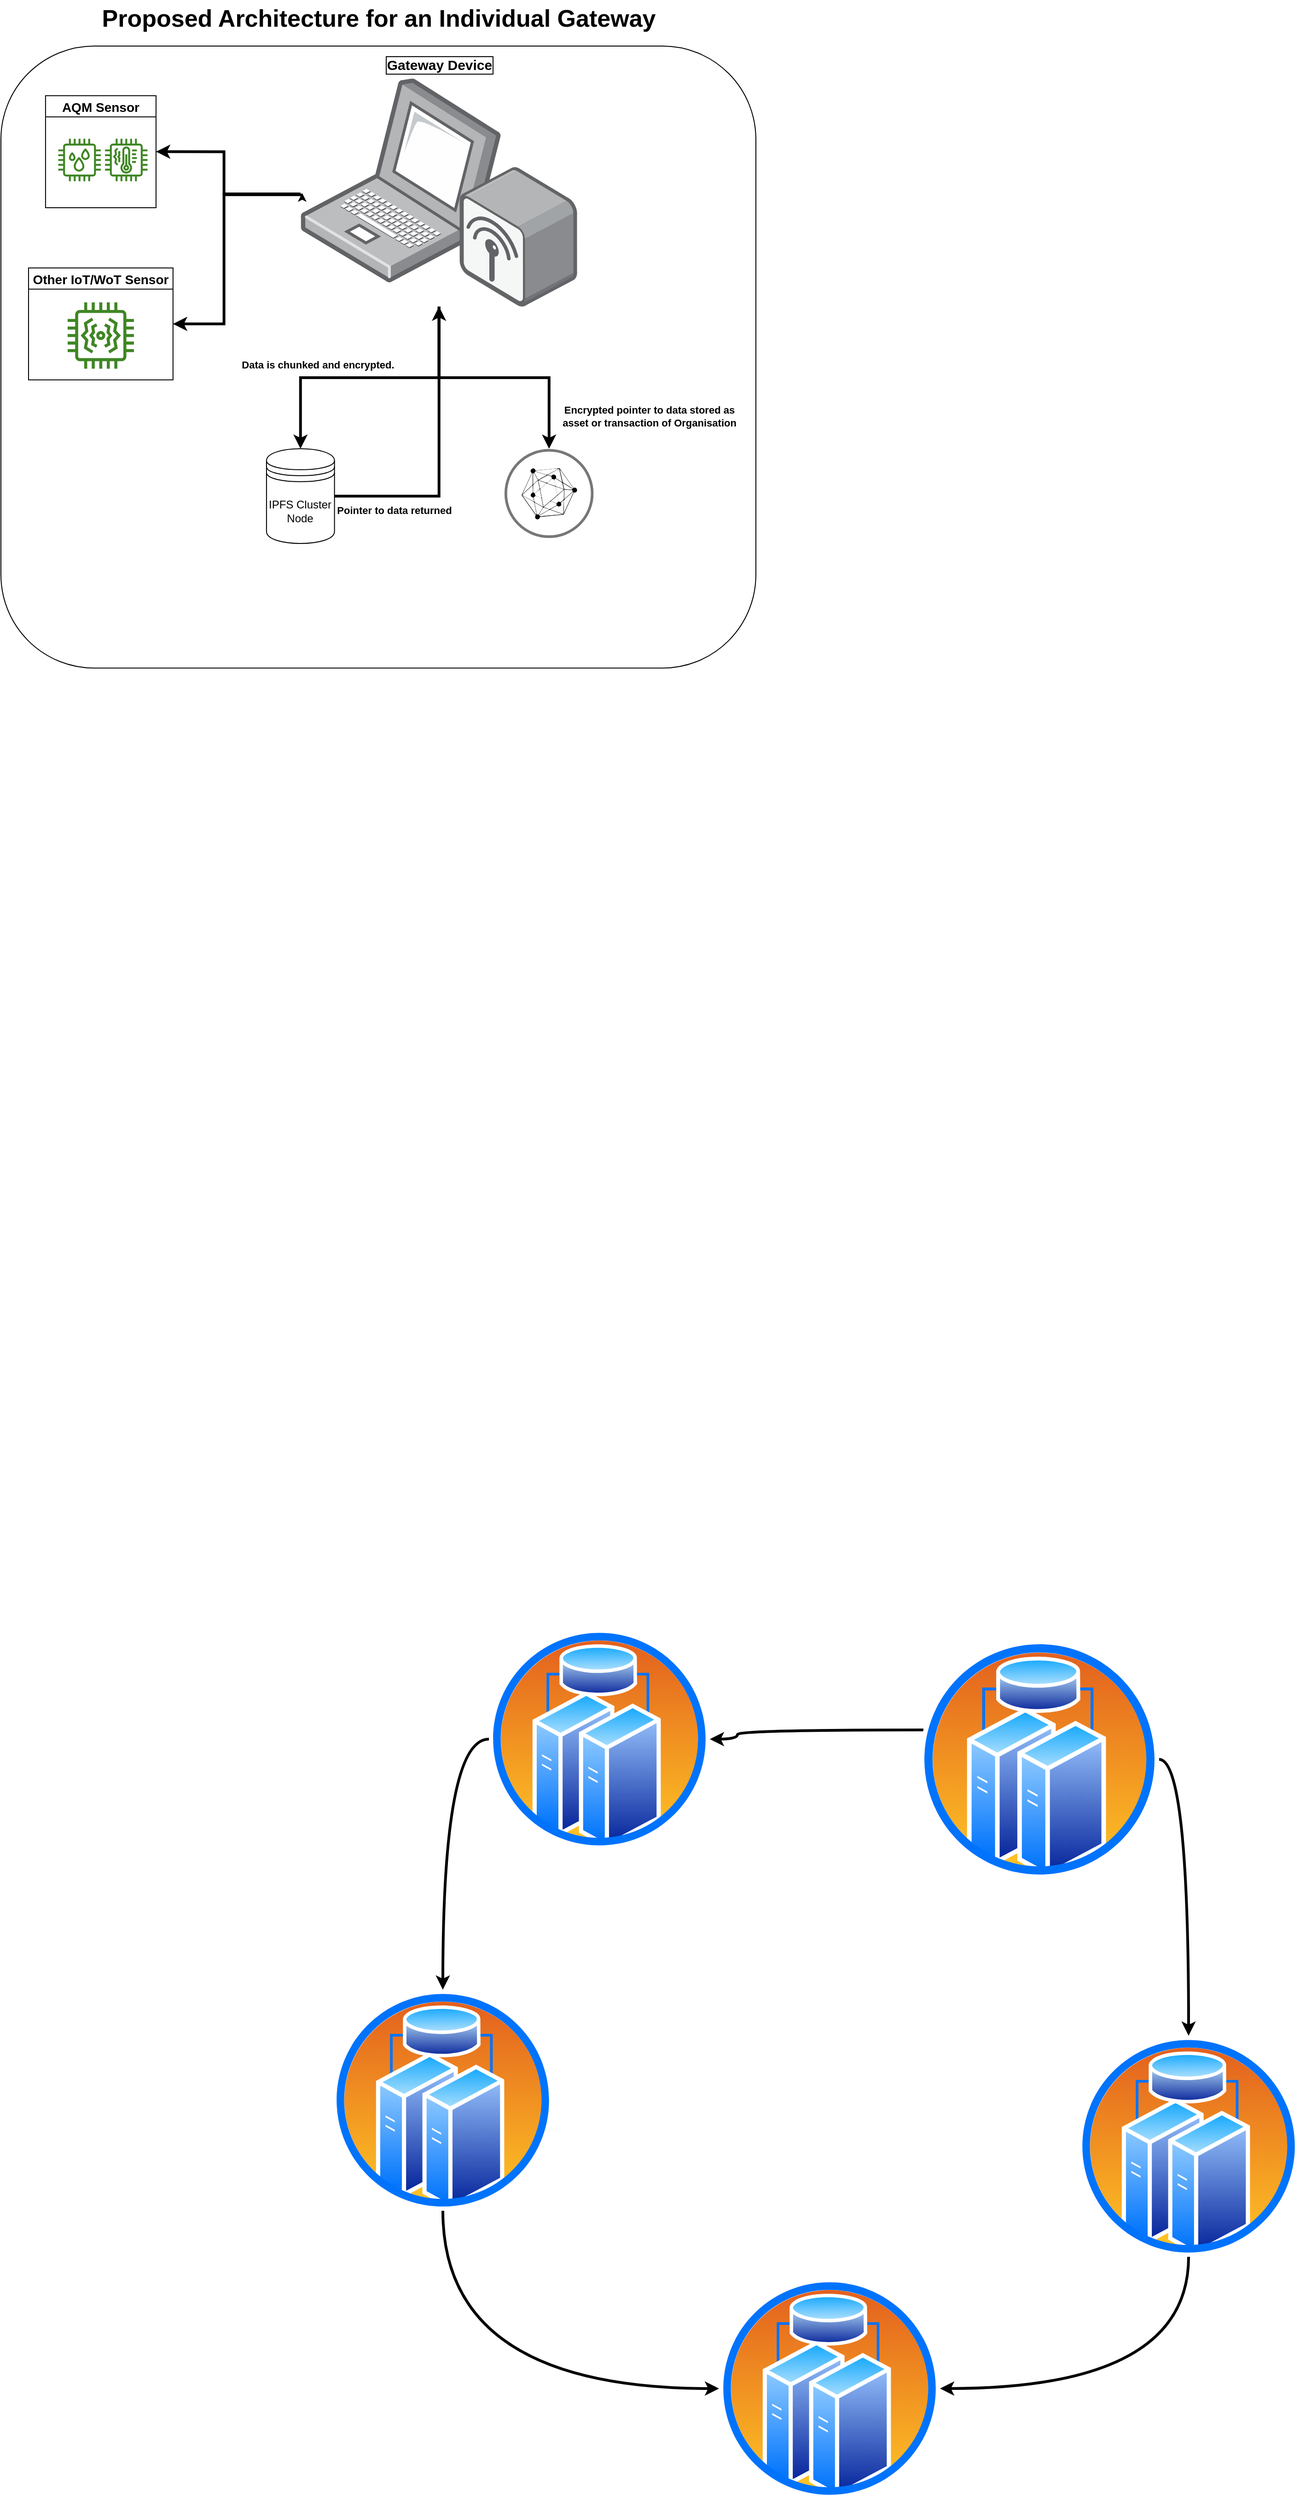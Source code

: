 <mxfile version="21.5.0" type="github">
  <diagram name="Page-1" id="aklOrfjd24qqs5W9E0Lq">
    <mxGraphModel dx="1749" dy="2597" grid="1" gridSize="10" guides="1" tooltips="1" connect="1" arrows="1" fold="1" page="1" pageScale="1" pageWidth="827" pageHeight="1169" math="0" shadow="0">
      <root>
        <mxCell id="0" />
        <mxCell id="1" parent="0" />
        <mxCell id="0mtXq6aFVz5rFMkoWRVZ-175" value="" style="group" vertex="1" connectable="0" parent="1">
          <mxGeometry x="810" y="330" width="820" height="725.22" as="geometry" />
        </mxCell>
        <mxCell id="0mtXq6aFVz5rFMkoWRVZ-174" value="&lt;b&gt;&lt;font style=&quot;font-size: 26px;&quot;&gt;Proposed Architecture for an Individual Gateway&lt;/font&gt;&lt;/b&gt;" style="text;html=1;align=center;verticalAlign=middle;resizable=0;points=[];autosize=1;strokeColor=none;fillColor=none;labelBackgroundColor=default;" vertex="1" parent="0mtXq6aFVz5rFMkoWRVZ-175">
          <mxGeometry x="95" width="630" height="40" as="geometry" />
        </mxCell>
        <mxCell id="0mtXq6aFVz5rFMkoWRVZ-172" value="&lt;br&gt;&lt;br&gt;&lt;br&gt;&lt;br&gt;&lt;br&gt;&lt;br&gt;&lt;br&gt;&lt;br&gt;&lt;br&gt;&lt;br&gt;&lt;br&gt;&lt;br&gt;&lt;br&gt;&lt;br&gt;&lt;br&gt;&lt;br&gt;&lt;br&gt;&lt;br&gt;&lt;br&gt;&lt;br&gt;&lt;br&gt;&lt;br&gt;&lt;br&gt;&lt;br&gt;&lt;br&gt;&lt;br&gt;&lt;br&gt;&lt;br&gt;&lt;br&gt;&lt;br&gt;&lt;br&gt;&lt;br&gt;&lt;br&gt;&lt;br&gt;&lt;br&gt;&lt;br&gt;&lt;br&gt;&lt;br&gt;&lt;br&gt;&lt;br&gt;" style="rounded=1;whiteSpace=wrap;html=1;container=0;" vertex="1" parent="0mtXq6aFVz5rFMkoWRVZ-175">
          <mxGeometry y="50" width="820" height="675.22" as="geometry" />
        </mxCell>
        <mxCell id="2Yd4HSy0jknkt4LKTj8f-34" value="IPFS Cluster Node" style="shape=datastore;whiteSpace=wrap;html=1;container=0;movable=1;resizable=1;rotatable=1;deletable=1;editable=1;locked=0;connectable=1;" parent="0mtXq6aFVz5rFMkoWRVZ-175" vertex="1">
          <mxGeometry x="288.462" y="487.177" width="73.846" height="102.826" as="geometry" />
        </mxCell>
        <mxCell id="0mtXq6aFVz5rFMkoWRVZ-2" value="Data is chunked and encrypted.&lt;br&gt;" style="edgeStyle=orthogonalEdgeStyle;rounded=0;orthogonalLoop=1;jettySize=auto;html=1;entryX=0.5;entryY=0;entryDx=0;entryDy=0;labelBorderColor=none;strokeWidth=3;fontStyle=1;labelBackgroundColor=#ffffff;fontColor=#000000;movable=1;resizable=1;rotatable=1;deletable=1;editable=1;locked=0;connectable=1;" edge="1" parent="0mtXq6aFVz5rFMkoWRVZ-175" source="2Yd4HSy0jknkt4LKTj8f-22" target="2Yd4HSy0jknkt4LKTj8f-34">
          <mxGeometry x="0.371" y="-14" relative="1" as="geometry">
            <mxPoint as="offset" />
          </mxGeometry>
        </mxCell>
        <mxCell id="0mtXq6aFVz5rFMkoWRVZ-96" value="&lt;font size=&quot;1&quot; color=&quot;#ffffff&quot;&gt;&lt;b style=&quot;font-size: 16px;&quot;&gt;Hyperledger Peer&lt;br&gt;Organisation A&lt;br&gt;&lt;/b&gt;&lt;/font&gt;" style="image;aspect=fixed;perimeter=ellipsePerimeter;html=1;align=center;shadow=0;dashed=0;fontColor=#4277BB;labelBackgroundColor=default;fontSize=12;spacingTop=3;image=img/lib/ibm/blockchain/hyperledger_fabric.svg;container=0;movable=1;resizable=1;rotatable=1;deletable=1;editable=1;locked=0;connectable=1;" vertex="1" parent="0mtXq6aFVz5rFMkoWRVZ-175">
          <mxGeometry x="546.923" y="487.177" width="96.923" height="96.923" as="geometry" />
        </mxCell>
        <mxCell id="2Yd4HSy0jknkt4LKTj8f-9" value="AQM Sensor" style="swimlane;movable=1;resizable=1;rotatable=1;deletable=1;editable=1;locked=0;connectable=1;fontSize=14;container=0;" parent="0mtXq6aFVz5rFMkoWRVZ-175" vertex="1">
          <mxGeometry x="48.462" y="103.916" width="120" height="121.522" as="geometry" />
        </mxCell>
        <mxCell id="2Yd4HSy0jknkt4LKTj8f-37" style="edgeStyle=orthogonalEdgeStyle;rounded=0;orthogonalLoop=1;jettySize=auto;html=1;entryX=1;entryY=0.5;entryDx=0;entryDy=0;strokeWidth=3;movable=1;resizable=1;rotatable=1;deletable=1;editable=1;locked=0;connectable=1;" parent="0mtXq6aFVz5rFMkoWRVZ-175" source="2Yd4HSy0jknkt4LKTj8f-22" target="2Yd4HSy0jknkt4LKTj8f-9" edge="1">
          <mxGeometry relative="1" as="geometry">
            <Array as="points">
              <mxPoint x="242.308" y="210.481" />
              <mxPoint x="242.308" y="164.677" />
            </Array>
          </mxGeometry>
        </mxCell>
        <mxCell id="0mtXq6aFVz5rFMkoWRVZ-112" style="edgeStyle=orthogonalEdgeStyle;rounded=0;orthogonalLoop=1;jettySize=auto;html=1;entryX=0.5;entryY=0;entryDx=0;entryDy=0;strokeWidth=3;movable=1;resizable=1;rotatable=1;deletable=1;editable=1;locked=0;connectable=1;" edge="1" parent="0mtXq6aFVz5rFMkoWRVZ-175" source="2Yd4HSy0jknkt4LKTj8f-22" target="0mtXq6aFVz5rFMkoWRVZ-96">
          <mxGeometry relative="1" as="geometry" />
        </mxCell>
        <mxCell id="0mtXq6aFVz5rFMkoWRVZ-113" value="&lt;font style=&quot;background-color: rgb(255, 255, 255);&quot; color=&quot;#000000&quot;&gt;Encrypted pointer to data stored as &lt;br&gt;asset or transaction of Organisation&lt;/font&gt;" style="edgeLabel;html=1;align=center;verticalAlign=middle;resizable=1;points=[];fontStyle=1;movable=1;rotatable=1;deletable=1;editable=1;locked=0;connectable=1;container=0;" vertex="1" connectable="0" parent="0mtXq6aFVz5rFMkoWRVZ-112">
          <mxGeometry x="0.489" y="2" relative="1" as="geometry">
            <mxPoint x="106" y="34" as="offset" />
          </mxGeometry>
        </mxCell>
        <mxCell id="2Yd4HSy0jknkt4LKTj8f-22" value="&lt;span style=&quot;font-size: 15px;&quot;&gt;Gateway Device&lt;/span&gt;" style="image;points=[];aspect=fixed;html=1;align=center;shadow=0;dashed=0;image=img/lib/allied_telesis/wireless/Laptop_Wireless.svg;verticalAlign=bottom;labelPosition=center;verticalLabelPosition=top;labelBorderColor=default;spacingLeft=2;spacingBottom=2;spacingRight=2;fontSize=15;fontStyle=1;container=0;movable=1;resizable=1;rotatable=1;deletable=1;editable=1;locked=0;connectable=1;" parent="0mtXq6aFVz5rFMkoWRVZ-175" vertex="1">
          <mxGeometry x="325.385" y="85.22" width="300.886" height="247.597" as="geometry" />
        </mxCell>
        <mxCell id="0mtXq6aFVz5rFMkoWRVZ-110" style="edgeStyle=orthogonalEdgeStyle;rounded=0;orthogonalLoop=1;jettySize=auto;html=1;exitX=1;exitY=0.5;exitDx=0;exitDy=0;strokeWidth=3;labelBackgroundColor=#FFFFFF;fontColor=#000000;movable=1;resizable=1;rotatable=1;deletable=1;editable=1;locked=0;connectable=1;" edge="1" parent="0mtXq6aFVz5rFMkoWRVZ-175" source="2Yd4HSy0jknkt4LKTj8f-34" target="2Yd4HSy0jknkt4LKTj8f-22">
          <mxGeometry relative="1" as="geometry" />
        </mxCell>
        <mxCell id="0mtXq6aFVz5rFMkoWRVZ-111" value="&lt;font style=&quot;background-color: rgb(255, 255, 255);&quot; color=&quot;#000000&quot;&gt;Pointer to data returned&lt;/font&gt;" style="edgeLabel;html=1;align=center;verticalAlign=middle;resizable=1;points=[];fontStyle=1;movable=1;rotatable=1;deletable=1;editable=1;locked=0;connectable=1;container=0;" vertex="1" connectable="0" parent="0mtXq6aFVz5rFMkoWRVZ-110">
          <mxGeometry x="-0.76" y="1" relative="1" as="geometry">
            <mxPoint x="26" y="16" as="offset" />
          </mxGeometry>
        </mxCell>
        <mxCell id="2Yd4HSy0jknkt4LKTj8f-24" style="edgeStyle=orthogonalEdgeStyle;rounded=0;orthogonalLoop=1;jettySize=auto;html=1;exitX=1;exitY=0.5;exitDx=0;exitDy=0;entryX=0.006;entryY=0.503;entryDx=0;entryDy=0;entryPerimeter=0;movable=1;resizable=1;rotatable=1;deletable=1;editable=1;locked=0;connectable=1;" parent="0mtXq6aFVz5rFMkoWRVZ-175" source="2Yd4HSy0jknkt4LKTj8f-9" target="2Yd4HSy0jknkt4LKTj8f-22" edge="1">
          <mxGeometry relative="1" as="geometry">
            <Array as="points">
              <mxPoint x="242.308" y="164.677" />
              <mxPoint x="242.308" y="211.416" />
            </Array>
          </mxGeometry>
        </mxCell>
        <mxCell id="2Yd4HSy0jknkt4LKTj8f-32" style="edgeStyle=orthogonalEdgeStyle;rounded=0;orthogonalLoop=1;jettySize=auto;html=1;exitX=1;exitY=0.5;exitDx=0;exitDy=0;entryX=0.006;entryY=0.503;entryDx=0;entryDy=0;entryPerimeter=0;movable=1;resizable=1;rotatable=1;deletable=1;editable=1;locked=0;connectable=1;" parent="0mtXq6aFVz5rFMkoWRVZ-175" source="2Yd4HSy0jknkt4LKTj8f-29" target="2Yd4HSy0jknkt4LKTj8f-22" edge="1">
          <mxGeometry relative="1" as="geometry">
            <Array as="points">
              <mxPoint x="242.308" y="351.633" />
              <mxPoint x="242.308" y="211.416" />
            </Array>
          </mxGeometry>
        </mxCell>
        <mxCell id="2Yd4HSy0jknkt4LKTj8f-29" value="Other IoT/WoT Sensor" style="swimlane;movable=1;resizable=1;rotatable=1;deletable=1;editable=1;locked=0;connectable=1;fontSize=14;container=0;" parent="0mtXq6aFVz5rFMkoWRVZ-175" vertex="1">
          <mxGeometry x="30" y="290.872" width="156.923" height="121.522" as="geometry" />
        </mxCell>
        <mxCell id="2Yd4HSy0jknkt4LKTj8f-38" style="edgeStyle=orthogonalEdgeStyle;rounded=0;orthogonalLoop=1;jettySize=auto;html=1;entryX=1;entryY=0.5;entryDx=0;entryDy=0;exitX=0;exitY=0.505;exitDx=0;exitDy=0;exitPerimeter=0;strokeWidth=3;movable=1;resizable=1;rotatable=1;deletable=1;editable=1;locked=0;connectable=1;" parent="0mtXq6aFVz5rFMkoWRVZ-175" source="2Yd4HSy0jknkt4LKTj8f-22" target="2Yd4HSy0jknkt4LKTj8f-29" edge="1">
          <mxGeometry relative="1" as="geometry">
            <mxPoint x="288.462" y="351.633" as="sourcePoint" />
            <mxPoint x="233.077" y="468.481" as="targetPoint" />
            <Array as="points">
              <mxPoint x="242.308" y="211.416" />
              <mxPoint x="242.308" y="351.633" />
            </Array>
          </mxGeometry>
        </mxCell>
        <mxCell id="2Yd4HSy0jknkt4LKTj8f-10" value="" style="sketch=0;outlineConnect=0;fontColor=#232F3E;gradientColor=none;fillColor=#3F8624;strokeColor=none;dashed=0;verticalLabelPosition=bottom;verticalAlign=top;align=center;html=1;fontSize=12;fontStyle=0;aspect=fixed;pointerEvents=1;shape=mxgraph.aws4.iot_thing_humidity_sensor;movable=1;resizable=1;rotatable=1;deletable=1;editable=1;locked=0;connectable=1;container=0;" parent="0mtXq6aFVz5rFMkoWRVZ-175" vertex="1">
          <mxGeometry x="62.308" y="150.655" width="46.154" height="46.154" as="geometry" />
        </mxCell>
        <mxCell id="2Yd4HSy0jknkt4LKTj8f-11" value="" style="sketch=0;outlineConnect=0;fontColor=#232F3E;gradientColor=none;fillColor=#3F8624;strokeColor=none;dashed=0;verticalLabelPosition=bottom;verticalAlign=top;align=center;html=1;fontSize=12;fontStyle=0;aspect=fixed;pointerEvents=1;shape=mxgraph.aws4.iot_thing_temperature_vibration_sensor;movable=1;resizable=1;rotatable=1;deletable=1;editable=1;locked=0;connectable=1;container=0;" parent="0mtXq6aFVz5rFMkoWRVZ-175" vertex="1">
          <mxGeometry x="113.077" y="150.655" width="46.154" height="46.154" as="geometry" />
        </mxCell>
        <mxCell id="2Yd4HSy0jknkt4LKTj8f-33" value="" style="sketch=0;outlineConnect=0;fontColor=#232F3E;gradientColor=none;fillColor=#3F8624;strokeColor=none;dashed=0;verticalLabelPosition=bottom;verticalAlign=top;align=center;html=1;fontSize=12;fontStyle=0;aspect=fixed;pointerEvents=1;shape=mxgraph.aws4.iot_thing_vibration_sensor;container=0;movable=1;resizable=1;rotatable=1;deletable=1;editable=1;locked=0;connectable=1;" parent="0mtXq6aFVz5rFMkoWRVZ-175" vertex="1">
          <mxGeometry x="72.462" y="328.263" width="72" height="72" as="geometry" />
        </mxCell>
        <mxCell id="0mtXq6aFVz5rFMkoWRVZ-184" style="edgeStyle=orthogonalEdgeStyle;orthogonalLoop=1;jettySize=auto;html=1;exitX=1;exitY=0.5;exitDx=0;exitDy=0;entryX=0.5;entryY=0;entryDx=0;entryDy=0;curved=1;strokeWidth=3;" edge="1" parent="1" source="0mtXq6aFVz5rFMkoWRVZ-176" target="0mtXq6aFVz5rFMkoWRVZ-177">
          <mxGeometry relative="1" as="geometry" />
        </mxCell>
        <mxCell id="0mtXq6aFVz5rFMkoWRVZ-189" style="edgeStyle=orthogonalEdgeStyle;orthogonalLoop=1;jettySize=auto;html=1;entryX=1;entryY=0.5;entryDx=0;entryDy=0;curved=1;strokeWidth=3;" edge="1" parent="1" source="0mtXq6aFVz5rFMkoWRVZ-176" target="0mtXq6aFVz5rFMkoWRVZ-188">
          <mxGeometry relative="1" as="geometry">
            <Array as="points">
              <mxPoint x="1610" y="2208" />
              <mxPoint x="1610" y="2218" />
            </Array>
          </mxGeometry>
        </mxCell>
        <mxCell id="0mtXq6aFVz5rFMkoWRVZ-176" value="" style="image;aspect=fixed;perimeter=ellipsePerimeter;html=1;align=center;shadow=0;dashed=0;spacingTop=3;image=img/lib/active_directory/cluster_server.svg;" vertex="1" parent="1">
          <mxGeometry x="1808" y="2110" width="260" height="260" as="geometry" />
        </mxCell>
        <mxCell id="0mtXq6aFVz5rFMkoWRVZ-186" style="edgeStyle=orthogonalEdgeStyle;orthogonalLoop=1;jettySize=auto;html=1;exitX=0.5;exitY=1;exitDx=0;exitDy=0;entryX=1;entryY=0.5;entryDx=0;entryDy=0;curved=1;strokeWidth=3;" edge="1" parent="1" source="0mtXq6aFVz5rFMkoWRVZ-177" target="0mtXq6aFVz5rFMkoWRVZ-185">
          <mxGeometry relative="1" as="geometry" />
        </mxCell>
        <mxCell id="0mtXq6aFVz5rFMkoWRVZ-177" value="" style="image;aspect=fixed;perimeter=ellipsePerimeter;html=1;align=center;shadow=0;dashed=0;spacingTop=3;image=img/lib/active_directory/cluster_server.svg;" vertex="1" parent="1">
          <mxGeometry x="1980" y="2540" width="240" height="240" as="geometry" />
        </mxCell>
        <mxCell id="0mtXq6aFVz5rFMkoWRVZ-185" value="" style="image;aspect=fixed;perimeter=ellipsePerimeter;html=1;align=center;shadow=0;dashed=0;spacingTop=3;image=img/lib/active_directory/cluster_server.svg;" vertex="1" parent="1">
          <mxGeometry x="1590" y="2803" width="240" height="240" as="geometry" />
        </mxCell>
        <mxCell id="0mtXq6aFVz5rFMkoWRVZ-193" style="edgeStyle=orthogonalEdgeStyle;orthogonalLoop=1;jettySize=auto;html=1;exitX=0.5;exitY=1;exitDx=0;exitDy=0;entryX=0;entryY=0.5;entryDx=0;entryDy=0;curved=1;strokeWidth=3;" edge="1" parent="1" source="0mtXq6aFVz5rFMkoWRVZ-187" target="0mtXq6aFVz5rFMkoWRVZ-185">
          <mxGeometry relative="1" as="geometry" />
        </mxCell>
        <mxCell id="0mtXq6aFVz5rFMkoWRVZ-187" value="" style="image;aspect=fixed;perimeter=ellipsePerimeter;html=1;align=center;shadow=0;dashed=0;spacingTop=3;image=img/lib/active_directory/cluster_server.svg;" vertex="1" parent="1">
          <mxGeometry x="1170" y="2490" width="240" height="240" as="geometry" />
        </mxCell>
        <mxCell id="0mtXq6aFVz5rFMkoWRVZ-194" style="edgeStyle=orthogonalEdgeStyle;orthogonalLoop=1;jettySize=auto;html=1;exitX=0;exitY=0.5;exitDx=0;exitDy=0;entryX=0.5;entryY=0;entryDx=0;entryDy=0;curved=1;strokeWidth=3;" edge="1" parent="1" source="0mtXq6aFVz5rFMkoWRVZ-188" target="0mtXq6aFVz5rFMkoWRVZ-187">
          <mxGeometry relative="1" as="geometry" />
        </mxCell>
        <mxCell id="0mtXq6aFVz5rFMkoWRVZ-188" value="" style="image;aspect=fixed;perimeter=ellipsePerimeter;html=1;align=center;shadow=0;dashed=0;spacingTop=3;image=img/lib/active_directory/cluster_server.svg;" vertex="1" parent="1">
          <mxGeometry x="1340" y="2098" width="240" height="240" as="geometry" />
        </mxCell>
      </root>
    </mxGraphModel>
  </diagram>
</mxfile>

